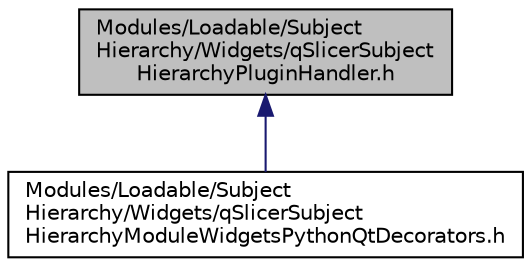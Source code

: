 digraph "Modules/Loadable/SubjectHierarchy/Widgets/qSlicerSubjectHierarchyPluginHandler.h"
{
  bgcolor="transparent";
  edge [fontname="Helvetica",fontsize="10",labelfontname="Helvetica",labelfontsize="10"];
  node [fontname="Helvetica",fontsize="10",shape=record];
  Node27 [label="Modules/Loadable/Subject\lHierarchy/Widgets/qSlicerSubject\lHierarchyPluginHandler.h",height=0.2,width=0.4,color="black", fillcolor="grey75", style="filled", fontcolor="black"];
  Node27 -> Node28 [dir="back",color="midnightblue",fontsize="10",style="solid",fontname="Helvetica"];
  Node28 [label="Modules/Loadable/Subject\lHierarchy/Widgets/qSlicerSubject\lHierarchyModuleWidgetsPythonQtDecorators.h",height=0.2,width=0.4,color="black",URL="$qSlicerSubjectHierarchyModuleWidgetsPythonQtDecorators_8h.html"];
}
